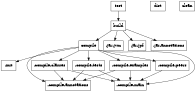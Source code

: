 digraph G {
graph [ratio="compress", resolution=100, size="1.3,4.7!", margin=0];
node [shape=rect]
"-init" -> {};
"compile" -> {"-init" "-compile-annotations" "-compile-main" "-compile-peers" "-compile-classes" "-compile-tests" "-compile-examples"};
"-compile-annotations" -> {};
"-compile-main" -> {};
"-compile-peers" -> {"-compile-main"};
"-compile-classes" -> {"-compile-annotations" "-compile-main"};
"-compile-tests" -> {"-compile-annotations" "-compile-main"};
"-compile-examples" -> {"-compile-annotations" "-compile-main"};
"build" -> {"compile" "-jar-jvm" "-jar-jpf" "-jar-annotations"};
"-jar-jvm" -> {};
"-jar-jpf" -> {};
"-jar-annotations" -> {};
"dist" -> {};
"clean" -> {};
"test" -> {"build"};
}
